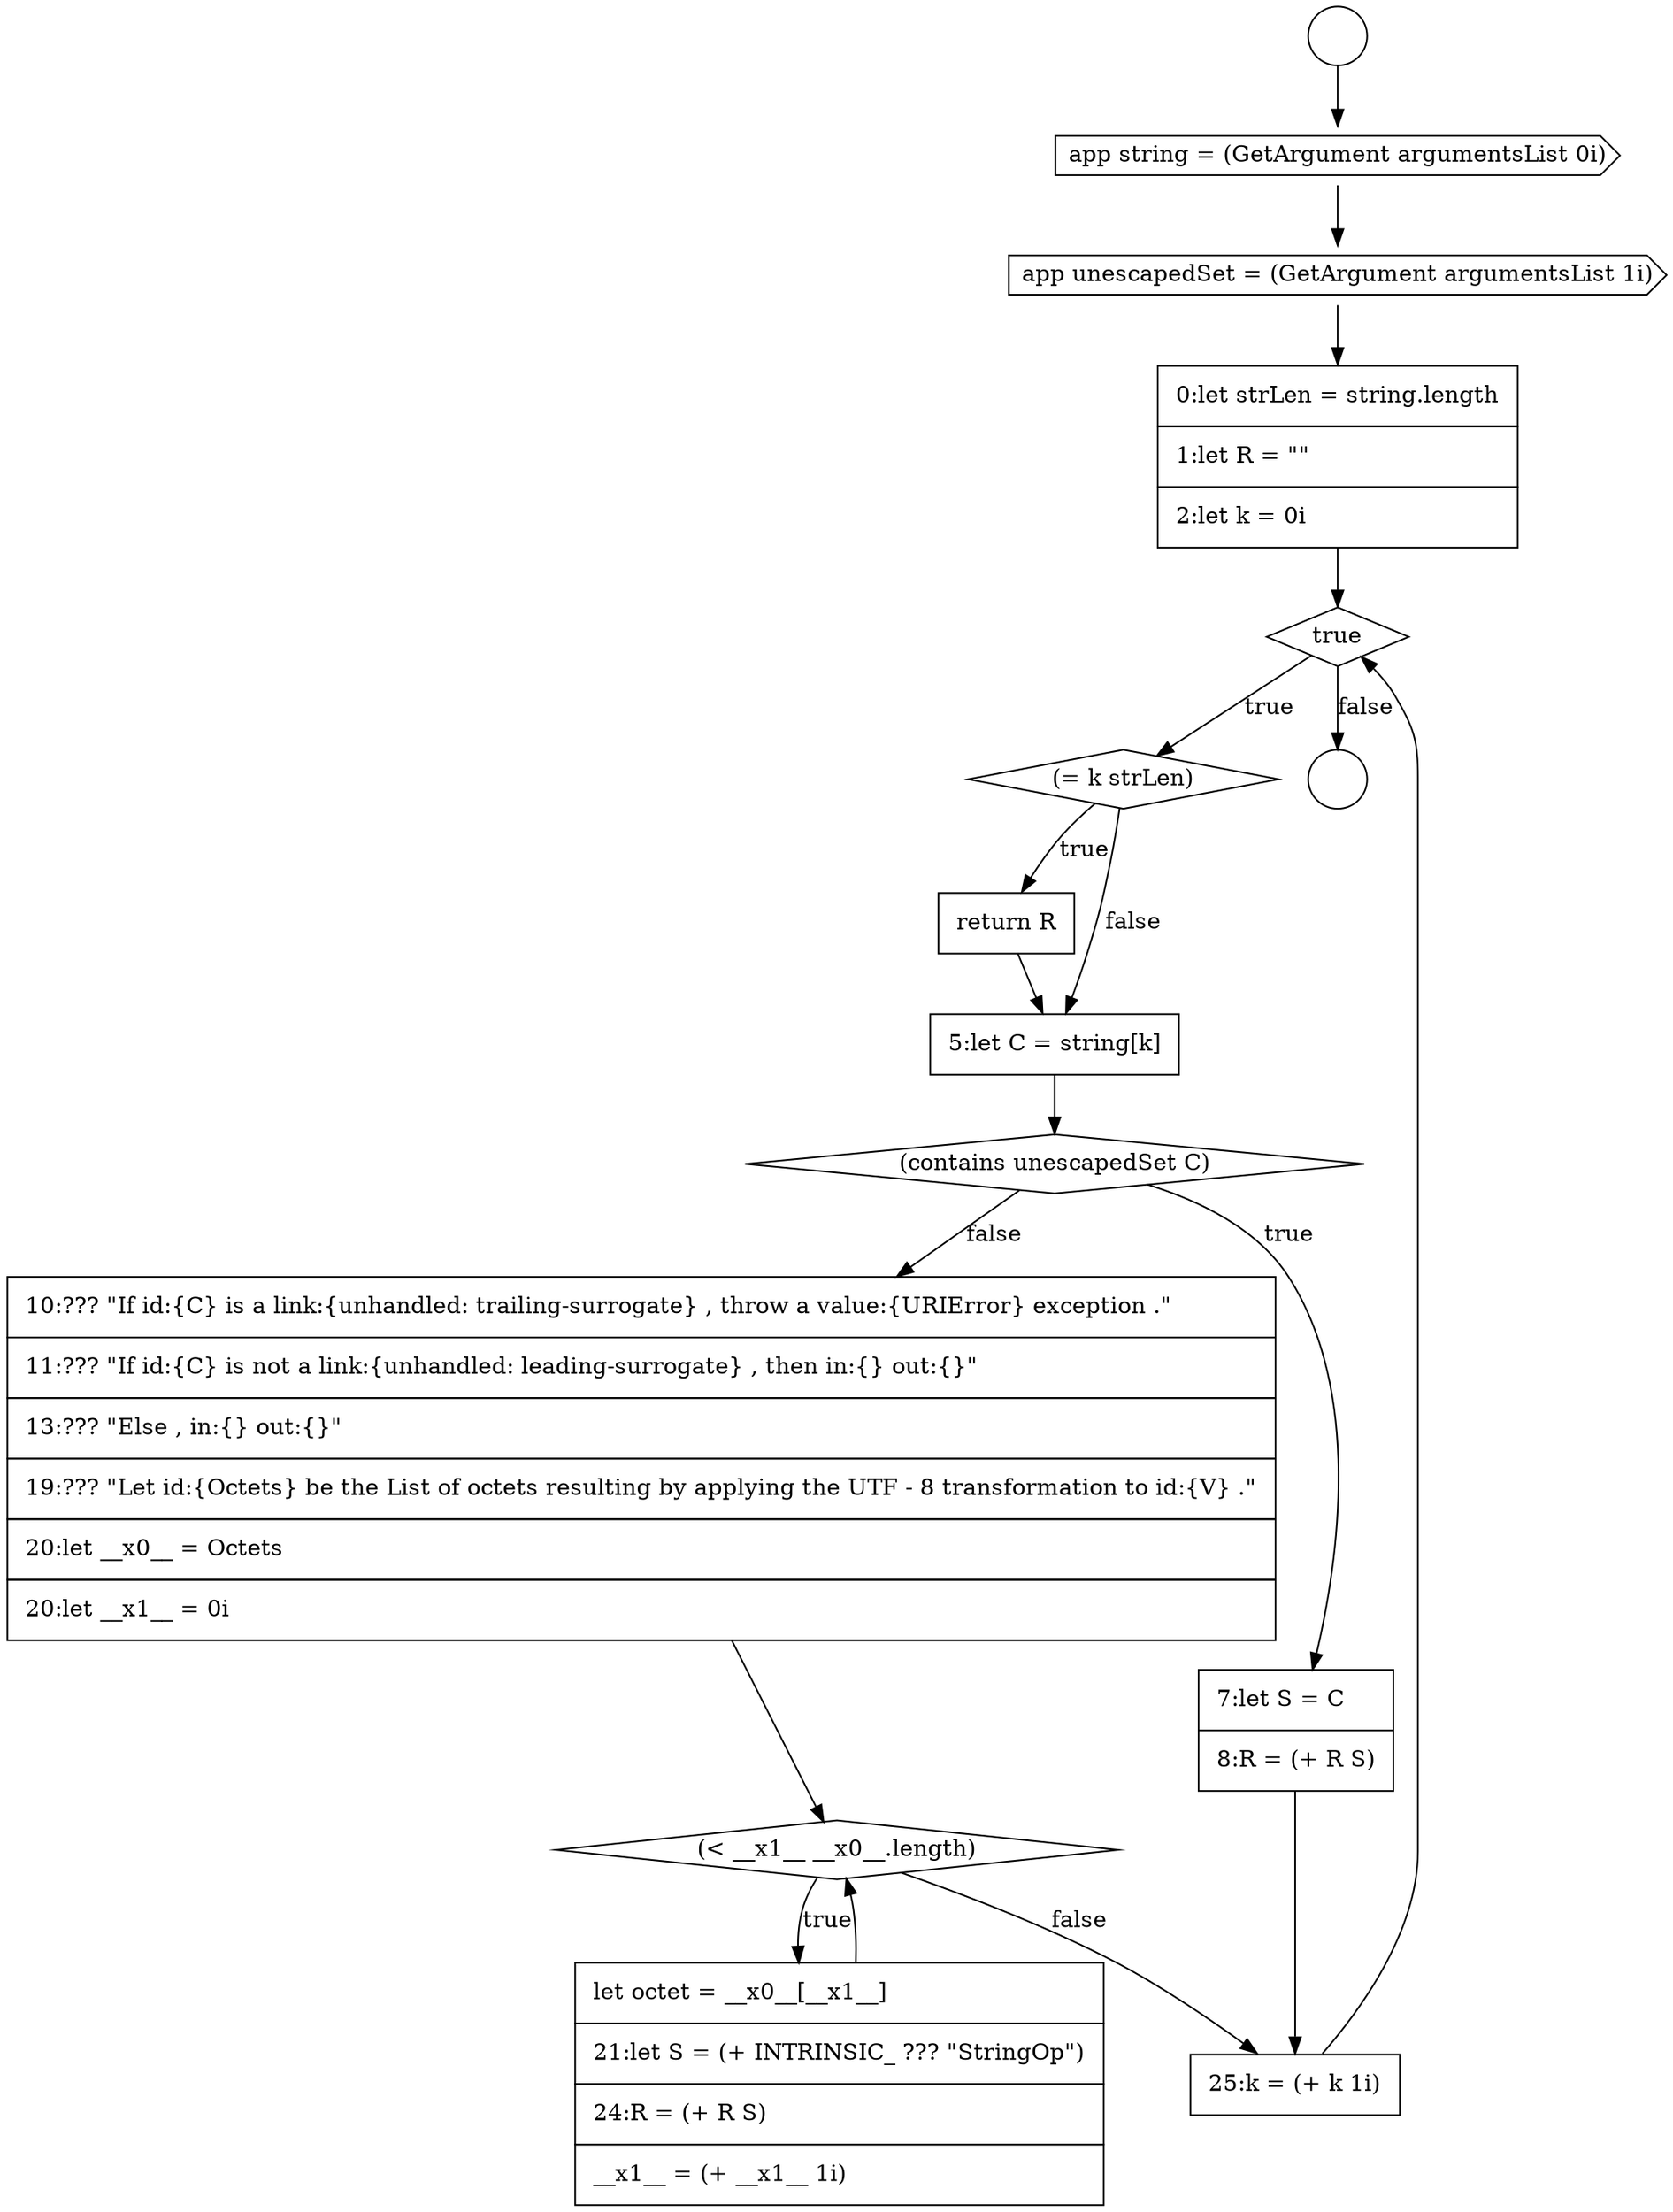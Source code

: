 digraph {
  node11445 [shape=cds, label=<<font color="black">app string = (GetArgument argumentsList 0i)</font>> color="black" fillcolor="white" style=filled]
  node11449 [shape=diamond, label=<<font color="black">(= k strLen)</font>> color="black" fillcolor="white" style=filled]
  node11448 [shape=diamond, label=<<font color="black">true</font>> color="black" fillcolor="white" style=filled]
  node11453 [shape=none, margin=0, label=<<font color="black">
    <table border="0" cellborder="1" cellspacing="0" cellpadding="10">
      <tr><td align="left">7:let S = C</td></tr>
      <tr><td align="left">8:R = (+ R S)</td></tr>
    </table>
  </font>> color="black" fillcolor="white" style=filled]
  node11446 [shape=cds, label=<<font color="black">app unescapedSet = (GetArgument argumentsList 1i)</font>> color="black" fillcolor="white" style=filled]
  node11456 [shape=none, margin=0, label=<<font color="black">
    <table border="0" cellborder="1" cellspacing="0" cellpadding="10">
      <tr><td align="left">let octet = __x0__[__x1__]</td></tr>
      <tr><td align="left">21:let S = (+ INTRINSIC_ ??? &quot;StringOp&quot;)</td></tr>
      <tr><td align="left">24:R = (+ R S)</td></tr>
      <tr><td align="left">__x1__ = (+ __x1__ 1i)</td></tr>
    </table>
  </font>> color="black" fillcolor="white" style=filled]
  node11452 [shape=diamond, label=<<font color="black">(contains unescapedSet C)</font>> color="black" fillcolor="white" style=filled]
  node11455 [shape=diamond, label=<<font color="black">(&lt; __x1__ __x0__.length)</font>> color="black" fillcolor="white" style=filled]
  node11451 [shape=none, margin=0, label=<<font color="black">
    <table border="0" cellborder="1" cellspacing="0" cellpadding="10">
      <tr><td align="left">5:let C = string[k]</td></tr>
    </table>
  </font>> color="black" fillcolor="white" style=filled]
  node11443 [shape=circle label=" " color="black" fillcolor="white" style=filled]
  node11450 [shape=none, margin=0, label=<<font color="black">
    <table border="0" cellborder="1" cellspacing="0" cellpadding="10">
      <tr><td align="left">return R</td></tr>
    </table>
  </font>> color="black" fillcolor="white" style=filled]
  node11454 [shape=none, margin=0, label=<<font color="black">
    <table border="0" cellborder="1" cellspacing="0" cellpadding="10">
      <tr><td align="left">10:??? &quot;If id:{C} is a link:{unhandled: trailing-surrogate} , throw a value:{URIError} exception .&quot;</td></tr>
      <tr><td align="left">11:??? &quot;If id:{C} is not a link:{unhandled: leading-surrogate} , then in:{} out:{}&quot;</td></tr>
      <tr><td align="left">13:??? &quot;Else , in:{} out:{}&quot;</td></tr>
      <tr><td align="left">19:??? &quot;Let id:{Octets} be the List of octets resulting by applying the UTF - 8 transformation to id:{V} .&quot;</td></tr>
      <tr><td align="left">20:let __x0__ = Octets</td></tr>
      <tr><td align="left">20:let __x1__ = 0i</td></tr>
    </table>
  </font>> color="black" fillcolor="white" style=filled]
  node11444 [shape=circle label=" " color="black" fillcolor="white" style=filled]
  node11447 [shape=none, margin=0, label=<<font color="black">
    <table border="0" cellborder="1" cellspacing="0" cellpadding="10">
      <tr><td align="left">0:let strLen = string.length</td></tr>
      <tr><td align="left">1:let R = &quot;&quot;</td></tr>
      <tr><td align="left">2:let k = 0i</td></tr>
    </table>
  </font>> color="black" fillcolor="white" style=filled]
  node11457 [shape=none, margin=0, label=<<font color="black">
    <table border="0" cellborder="1" cellspacing="0" cellpadding="10">
      <tr><td align="left">25:k = (+ k 1i)</td></tr>
    </table>
  </font>> color="black" fillcolor="white" style=filled]
  node11450 -> node11451 [ color="black"]
  node11452 -> node11453 [label=<<font color="black">true</font>> color="black"]
  node11452 -> node11454 [label=<<font color="black">false</font>> color="black"]
  node11448 -> node11449 [label=<<font color="black">true</font>> color="black"]
  node11448 -> node11444 [label=<<font color="black">false</font>> color="black"]
  node11446 -> node11447 [ color="black"]
  node11443 -> node11445 [ color="black"]
  node11455 -> node11456 [label=<<font color="black">true</font>> color="black"]
  node11455 -> node11457 [label=<<font color="black">false</font>> color="black"]
  node11449 -> node11450 [label=<<font color="black">true</font>> color="black"]
  node11449 -> node11451 [label=<<font color="black">false</font>> color="black"]
  node11457 -> node11448 [ color="black"]
  node11456 -> node11455 [ color="black"]
  node11451 -> node11452 [ color="black"]
  node11454 -> node11455 [ color="black"]
  node11447 -> node11448 [ color="black"]
  node11445 -> node11446 [ color="black"]
  node11453 -> node11457 [ color="black"]
}
